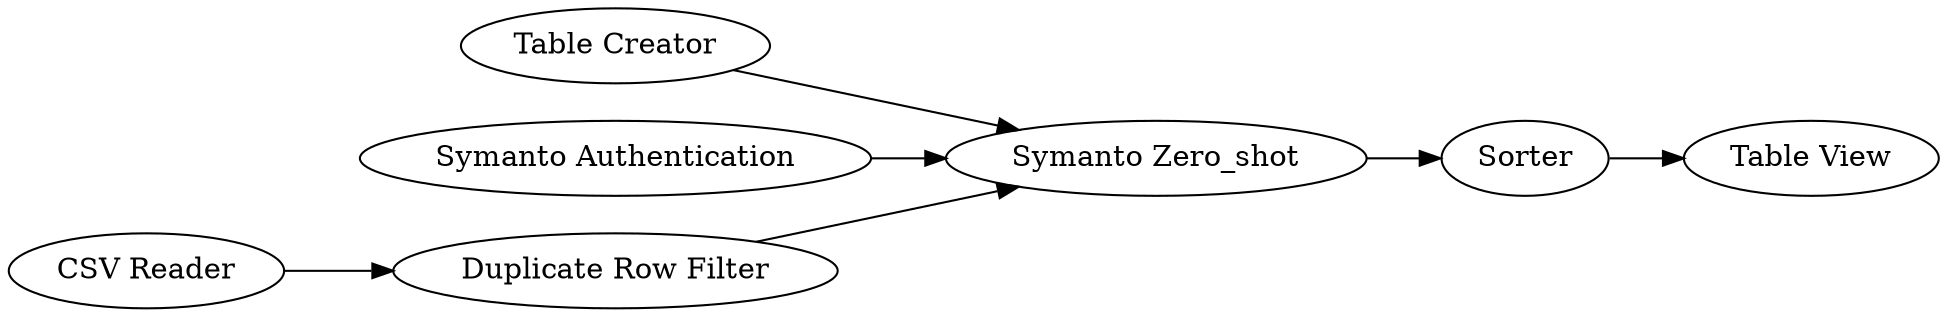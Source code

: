 digraph {
	9 -> 520
	520 -> 516
	516 -> 508
	521 -> 520
	20 -> 9
	1 -> 520
	520 [label="Symanto Zero_shot"]
	20 [label="CSV Reader"]
	1 [label="Symanto Authentication"]
	521 [label="Table Creator"]
	9 [label="Duplicate Row Filter"]
	508 [label="Table View"]
	516 [label=Sorter]
	rankdir=LR
}
